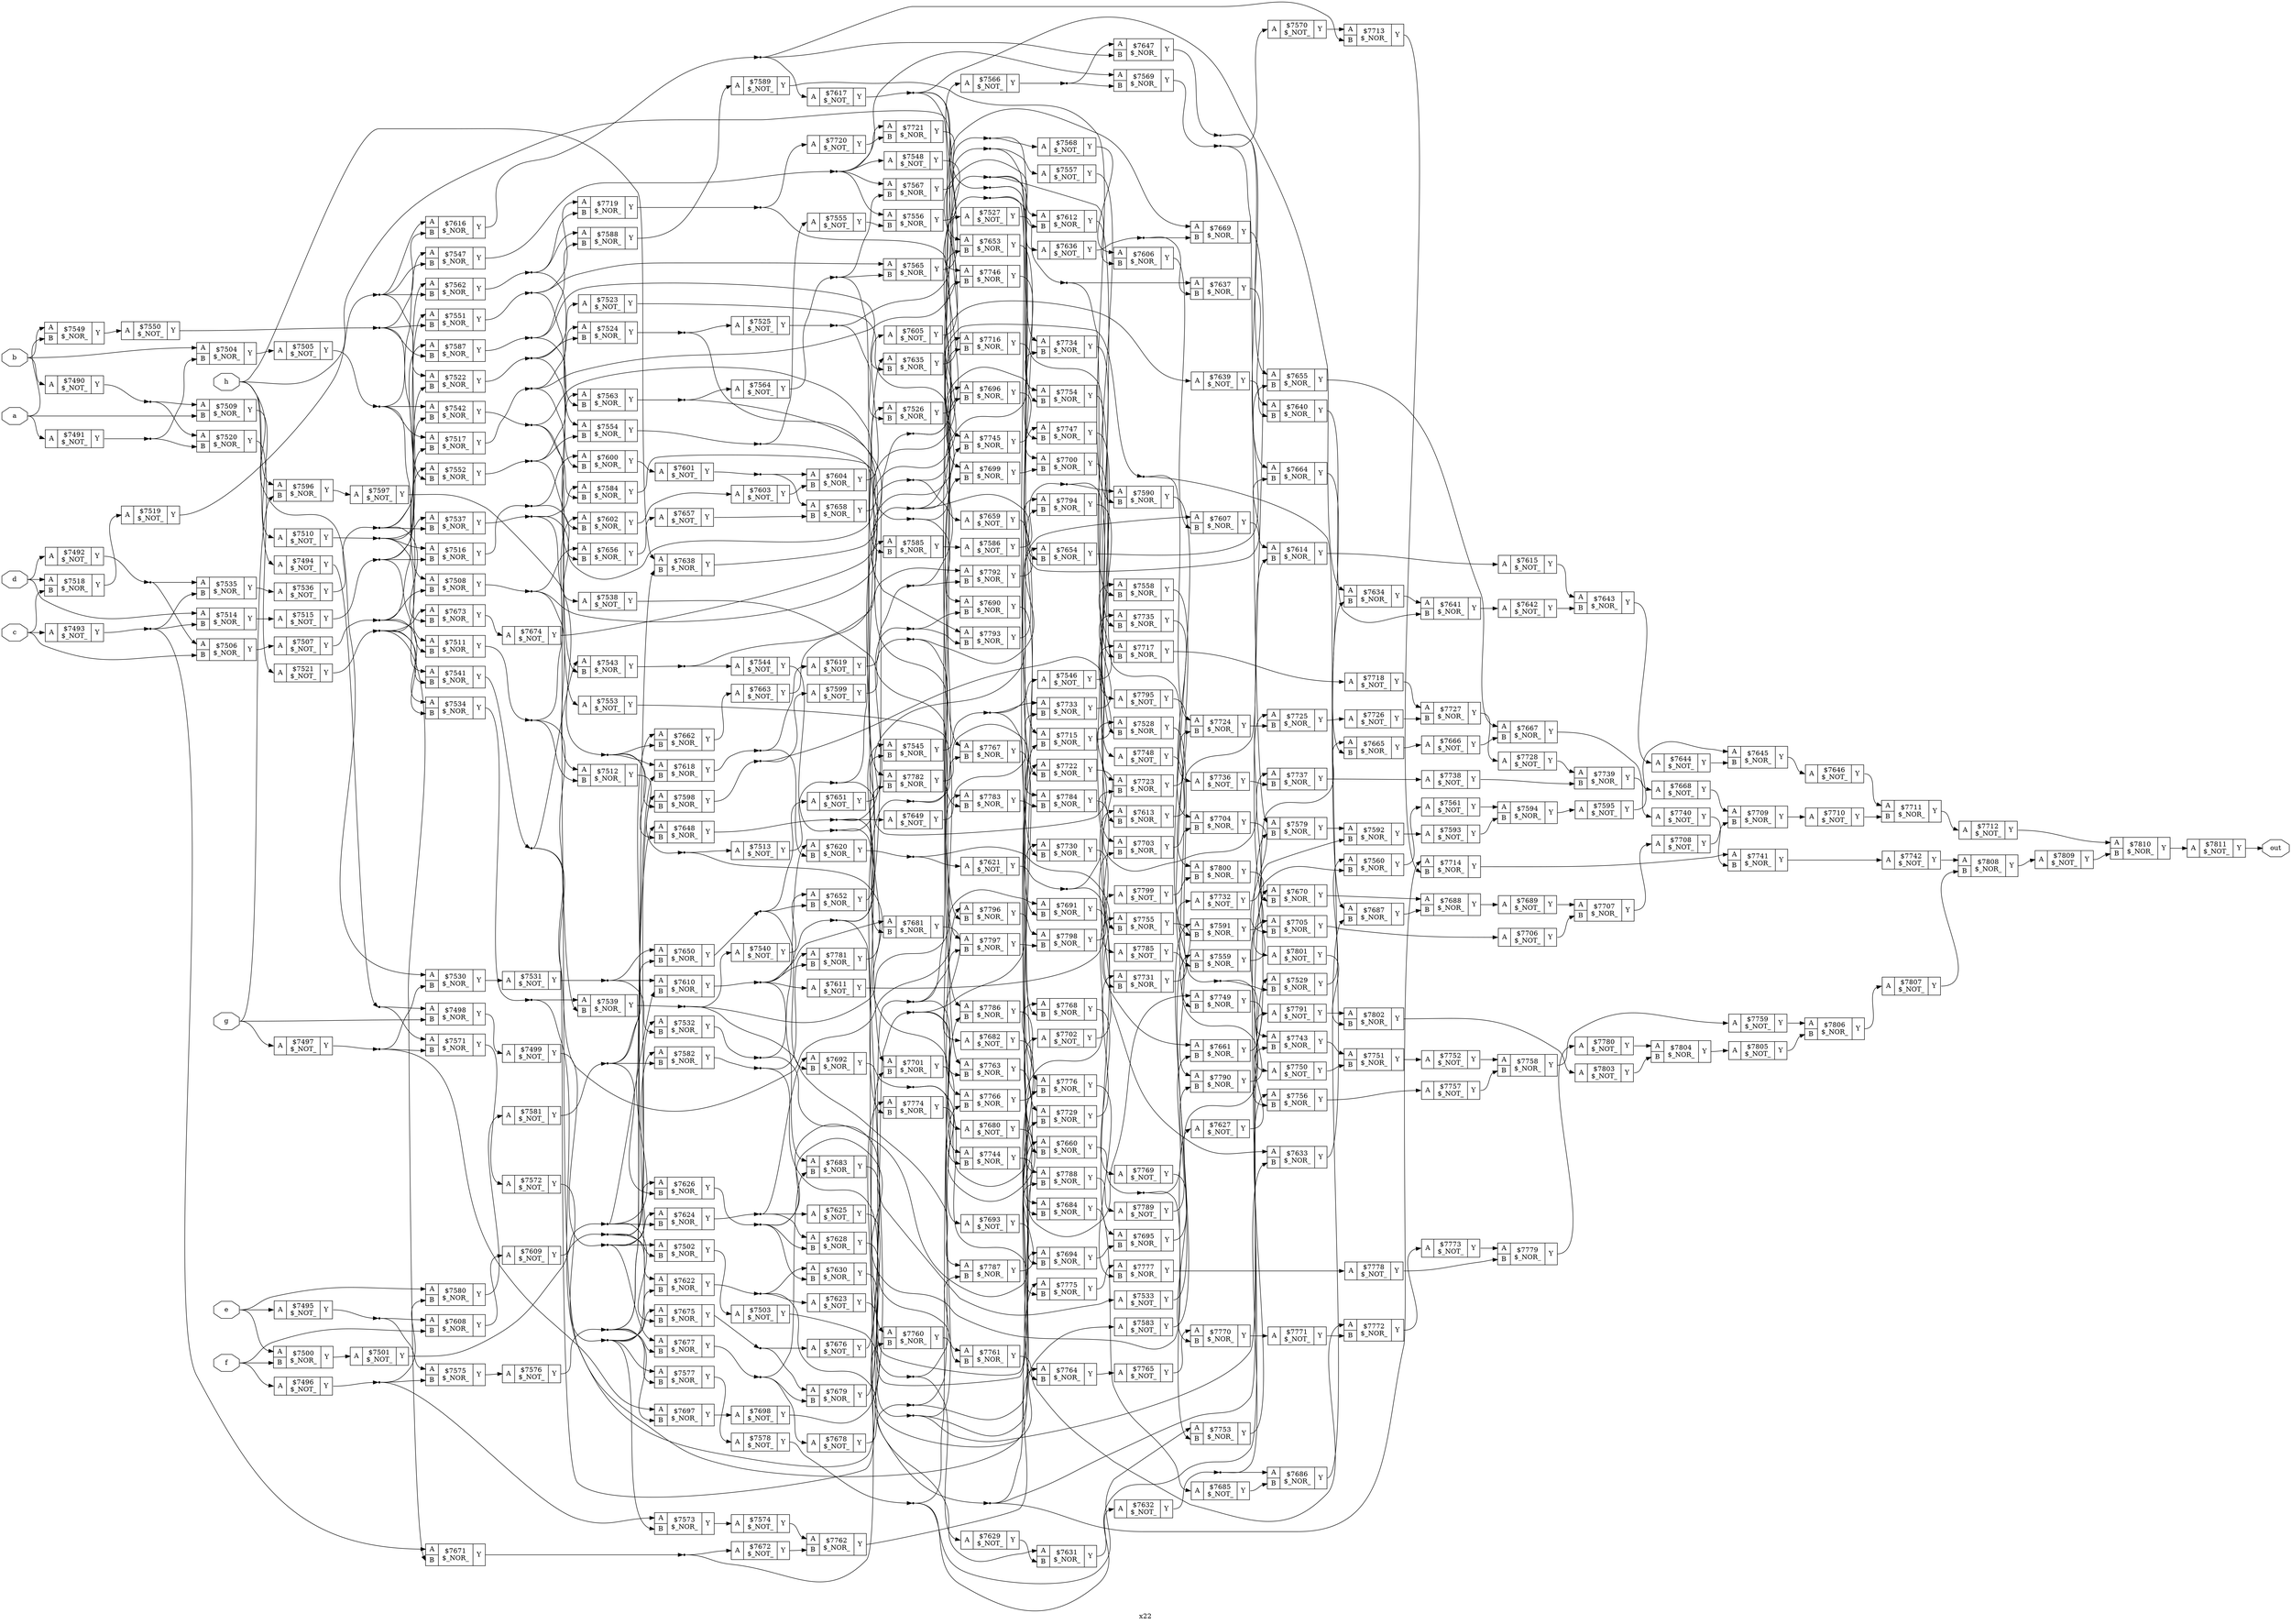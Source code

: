 digraph "x22" {
label="x22";
rankdir="LR";
remincross=true;
n322 [ shape=octagon, label="a", color="black", fontcolor="black" ];
n323 [ shape=octagon, label="b", color="black", fontcolor="black" ];
n324 [ shape=octagon, label="c", color="black", fontcolor="black" ];
n325 [ shape=octagon, label="d", color="black", fontcolor="black" ];
n326 [ shape=octagon, label="e", color="black", fontcolor="black" ];
n327 [ shape=octagon, label="f", color="black", fontcolor="black" ];
n328 [ shape=octagon, label="g", color="black", fontcolor="black" ];
n329 [ shape=octagon, label="h", color="black", fontcolor="black" ];
n330 [ shape=octagon, label="out", color="black", fontcolor="black" ];
c333 [ shape=record, label="{{<p331> A}|$7490\n$_NOT_|{<p332> Y}}" ];
c334 [ shape=record, label="{{<p331> A}|$7491\n$_NOT_|{<p332> Y}}" ];
c335 [ shape=record, label="{{<p331> A}|$7492\n$_NOT_|{<p332> Y}}" ];
c336 [ shape=record, label="{{<p331> A}|$7493\n$_NOT_|{<p332> Y}}" ];
c337 [ shape=record, label="{{<p331> A}|$7494\n$_NOT_|{<p332> Y}}" ];
c338 [ shape=record, label="{{<p331> A}|$7495\n$_NOT_|{<p332> Y}}" ];
c339 [ shape=record, label="{{<p331> A}|$7496\n$_NOT_|{<p332> Y}}" ];
c340 [ shape=record, label="{{<p331> A}|$7497\n$_NOT_|{<p332> Y}}" ];
c342 [ shape=record, label="{{<p331> A|<p341> B}|$7498\n$_NOR_|{<p332> Y}}" ];
c343 [ shape=record, label="{{<p331> A}|$7499\n$_NOT_|{<p332> Y}}" ];
c344 [ shape=record, label="{{<p331> A|<p341> B}|$7500\n$_NOR_|{<p332> Y}}" ];
c345 [ shape=record, label="{{<p331> A}|$7501\n$_NOT_|{<p332> Y}}" ];
c346 [ shape=record, label="{{<p331> A|<p341> B}|$7502\n$_NOR_|{<p332> Y}}" ];
c347 [ shape=record, label="{{<p331> A}|$7503\n$_NOT_|{<p332> Y}}" ];
c348 [ shape=record, label="{{<p331> A|<p341> B}|$7504\n$_NOR_|{<p332> Y}}" ];
c349 [ shape=record, label="{{<p331> A}|$7505\n$_NOT_|{<p332> Y}}" ];
c350 [ shape=record, label="{{<p331> A|<p341> B}|$7506\n$_NOR_|{<p332> Y}}" ];
c351 [ shape=record, label="{{<p331> A}|$7507\n$_NOT_|{<p332> Y}}" ];
c352 [ shape=record, label="{{<p331> A|<p341> B}|$7508\n$_NOR_|{<p332> Y}}" ];
c353 [ shape=record, label="{{<p331> A|<p341> B}|$7509\n$_NOR_|{<p332> Y}}" ];
c354 [ shape=record, label="{{<p331> A}|$7510\n$_NOT_|{<p332> Y}}" ];
c355 [ shape=record, label="{{<p331> A|<p341> B}|$7511\n$_NOR_|{<p332> Y}}" ];
c356 [ shape=record, label="{{<p331> A|<p341> B}|$7512\n$_NOR_|{<p332> Y}}" ];
c357 [ shape=record, label="{{<p331> A}|$7513\n$_NOT_|{<p332> Y}}" ];
c358 [ shape=record, label="{{<p331> A|<p341> B}|$7514\n$_NOR_|{<p332> Y}}" ];
c359 [ shape=record, label="{{<p331> A}|$7515\n$_NOT_|{<p332> Y}}" ];
c360 [ shape=record, label="{{<p331> A|<p341> B}|$7516\n$_NOR_|{<p332> Y}}" ];
c361 [ shape=record, label="{{<p331> A|<p341> B}|$7517\n$_NOR_|{<p332> Y}}" ];
c362 [ shape=record, label="{{<p331> A|<p341> B}|$7518\n$_NOR_|{<p332> Y}}" ];
c363 [ shape=record, label="{{<p331> A}|$7519\n$_NOT_|{<p332> Y}}" ];
c364 [ shape=record, label="{{<p331> A|<p341> B}|$7520\n$_NOR_|{<p332> Y}}" ];
c365 [ shape=record, label="{{<p331> A}|$7521\n$_NOT_|{<p332> Y}}" ];
c366 [ shape=record, label="{{<p331> A|<p341> B}|$7522\n$_NOR_|{<p332> Y}}" ];
c367 [ shape=record, label="{{<p331> A}|$7523\n$_NOT_|{<p332> Y}}" ];
c368 [ shape=record, label="{{<p331> A|<p341> B}|$7524\n$_NOR_|{<p332> Y}}" ];
c369 [ shape=record, label="{{<p331> A}|$7525\n$_NOT_|{<p332> Y}}" ];
c370 [ shape=record, label="{{<p331> A|<p341> B}|$7526\n$_NOR_|{<p332> Y}}" ];
c371 [ shape=record, label="{{<p331> A}|$7527\n$_NOT_|{<p332> Y}}" ];
c372 [ shape=record, label="{{<p331> A|<p341> B}|$7528\n$_NOR_|{<p332> Y}}" ];
c373 [ shape=record, label="{{<p331> A|<p341> B}|$7529\n$_NOR_|{<p332> Y}}" ];
c374 [ shape=record, label="{{<p331> A|<p341> B}|$7530\n$_NOR_|{<p332> Y}}" ];
c375 [ shape=record, label="{{<p331> A}|$7531\n$_NOT_|{<p332> Y}}" ];
c376 [ shape=record, label="{{<p331> A|<p341> B}|$7532\n$_NOR_|{<p332> Y}}" ];
c377 [ shape=record, label="{{<p331> A}|$7533\n$_NOT_|{<p332> Y}}" ];
c378 [ shape=record, label="{{<p331> A|<p341> B}|$7534\n$_NOR_|{<p332> Y}}" ];
c379 [ shape=record, label="{{<p331> A|<p341> B}|$7535\n$_NOR_|{<p332> Y}}" ];
c380 [ shape=record, label="{{<p331> A}|$7536\n$_NOT_|{<p332> Y}}" ];
c381 [ shape=record, label="{{<p331> A|<p341> B}|$7537\n$_NOR_|{<p332> Y}}" ];
c382 [ shape=record, label="{{<p331> A}|$7538\n$_NOT_|{<p332> Y}}" ];
c383 [ shape=record, label="{{<p331> A|<p341> B}|$7539\n$_NOR_|{<p332> Y}}" ];
c384 [ shape=record, label="{{<p331> A}|$7540\n$_NOT_|{<p332> Y}}" ];
c385 [ shape=record, label="{{<p331> A|<p341> B}|$7541\n$_NOR_|{<p332> Y}}" ];
c386 [ shape=record, label="{{<p331> A|<p341> B}|$7542\n$_NOR_|{<p332> Y}}" ];
c387 [ shape=record, label="{{<p331> A|<p341> B}|$7543\n$_NOR_|{<p332> Y}}" ];
c388 [ shape=record, label="{{<p331> A}|$7544\n$_NOT_|{<p332> Y}}" ];
c389 [ shape=record, label="{{<p331> A|<p341> B}|$7545\n$_NOR_|{<p332> Y}}" ];
c390 [ shape=record, label="{{<p331> A}|$7546\n$_NOT_|{<p332> Y}}" ];
c391 [ shape=record, label="{{<p331> A|<p341> B}|$7547\n$_NOR_|{<p332> Y}}" ];
c392 [ shape=record, label="{{<p331> A}|$7548\n$_NOT_|{<p332> Y}}" ];
c393 [ shape=record, label="{{<p331> A|<p341> B}|$7549\n$_NOR_|{<p332> Y}}" ];
c394 [ shape=record, label="{{<p331> A}|$7550\n$_NOT_|{<p332> Y}}" ];
c395 [ shape=record, label="{{<p331> A|<p341> B}|$7551\n$_NOR_|{<p332> Y}}" ];
c396 [ shape=record, label="{{<p331> A|<p341> B}|$7552\n$_NOR_|{<p332> Y}}" ];
c397 [ shape=record, label="{{<p331> A}|$7553\n$_NOT_|{<p332> Y}}" ];
c398 [ shape=record, label="{{<p331> A|<p341> B}|$7554\n$_NOR_|{<p332> Y}}" ];
c399 [ shape=record, label="{{<p331> A}|$7555\n$_NOT_|{<p332> Y}}" ];
c400 [ shape=record, label="{{<p331> A|<p341> B}|$7556\n$_NOR_|{<p332> Y}}" ];
c401 [ shape=record, label="{{<p331> A}|$7557\n$_NOT_|{<p332> Y}}" ];
c402 [ shape=record, label="{{<p331> A|<p341> B}|$7558\n$_NOR_|{<p332> Y}}" ];
c403 [ shape=record, label="{{<p331> A|<p341> B}|$7559\n$_NOR_|{<p332> Y}}" ];
c404 [ shape=record, label="{{<p331> A|<p341> B}|$7560\n$_NOR_|{<p332> Y}}" ];
c405 [ shape=record, label="{{<p331> A}|$7561\n$_NOT_|{<p332> Y}}" ];
c406 [ shape=record, label="{{<p331> A|<p341> B}|$7562\n$_NOR_|{<p332> Y}}" ];
c407 [ shape=record, label="{{<p331> A|<p341> B}|$7563\n$_NOR_|{<p332> Y}}" ];
c408 [ shape=record, label="{{<p331> A}|$7564\n$_NOT_|{<p332> Y}}" ];
c409 [ shape=record, label="{{<p331> A|<p341> B}|$7565\n$_NOR_|{<p332> Y}}" ];
c410 [ shape=record, label="{{<p331> A}|$7566\n$_NOT_|{<p332> Y}}" ];
c411 [ shape=record, label="{{<p331> A|<p341> B}|$7567\n$_NOR_|{<p332> Y}}" ];
c412 [ shape=record, label="{{<p331> A}|$7568\n$_NOT_|{<p332> Y}}" ];
c413 [ shape=record, label="{{<p331> A|<p341> B}|$7569\n$_NOR_|{<p332> Y}}" ];
c414 [ shape=record, label="{{<p331> A}|$7570\n$_NOT_|{<p332> Y}}" ];
c415 [ shape=record, label="{{<p331> A|<p341> B}|$7571\n$_NOR_|{<p332> Y}}" ];
c416 [ shape=record, label="{{<p331> A}|$7572\n$_NOT_|{<p332> Y}}" ];
c417 [ shape=record, label="{{<p331> A|<p341> B}|$7573\n$_NOR_|{<p332> Y}}" ];
c418 [ shape=record, label="{{<p331> A}|$7574\n$_NOT_|{<p332> Y}}" ];
c419 [ shape=record, label="{{<p331> A|<p341> B}|$7575\n$_NOR_|{<p332> Y}}" ];
c420 [ shape=record, label="{{<p331> A}|$7576\n$_NOT_|{<p332> Y}}" ];
c421 [ shape=record, label="{{<p331> A|<p341> B}|$7577\n$_NOR_|{<p332> Y}}" ];
c422 [ shape=record, label="{{<p331> A}|$7578\n$_NOT_|{<p332> Y}}" ];
c423 [ shape=record, label="{{<p331> A|<p341> B}|$7579\n$_NOR_|{<p332> Y}}" ];
c424 [ shape=record, label="{{<p331> A|<p341> B}|$7580\n$_NOR_|{<p332> Y}}" ];
c425 [ shape=record, label="{{<p331> A}|$7581\n$_NOT_|{<p332> Y}}" ];
c426 [ shape=record, label="{{<p331> A|<p341> B}|$7582\n$_NOR_|{<p332> Y}}" ];
c427 [ shape=record, label="{{<p331> A}|$7583\n$_NOT_|{<p332> Y}}" ];
c428 [ shape=record, label="{{<p331> A|<p341> B}|$7584\n$_NOR_|{<p332> Y}}" ];
c429 [ shape=record, label="{{<p331> A|<p341> B}|$7585\n$_NOR_|{<p332> Y}}" ];
c430 [ shape=record, label="{{<p331> A}|$7586\n$_NOT_|{<p332> Y}}" ];
c431 [ shape=record, label="{{<p331> A|<p341> B}|$7587\n$_NOR_|{<p332> Y}}" ];
c432 [ shape=record, label="{{<p331> A|<p341> B}|$7588\n$_NOR_|{<p332> Y}}" ];
c433 [ shape=record, label="{{<p331> A}|$7589\n$_NOT_|{<p332> Y}}" ];
c434 [ shape=record, label="{{<p331> A|<p341> B}|$7590\n$_NOR_|{<p332> Y}}" ];
c435 [ shape=record, label="{{<p331> A|<p341> B}|$7591\n$_NOR_|{<p332> Y}}" ];
c436 [ shape=record, label="{{<p331> A|<p341> B}|$7592\n$_NOR_|{<p332> Y}}" ];
c437 [ shape=record, label="{{<p331> A}|$7593\n$_NOT_|{<p332> Y}}" ];
c438 [ shape=record, label="{{<p331> A|<p341> B}|$7594\n$_NOR_|{<p332> Y}}" ];
c439 [ shape=record, label="{{<p331> A}|$7595\n$_NOT_|{<p332> Y}}" ];
c440 [ shape=record, label="{{<p331> A|<p341> B}|$7596\n$_NOR_|{<p332> Y}}" ];
c441 [ shape=record, label="{{<p331> A}|$7597\n$_NOT_|{<p332> Y}}" ];
c442 [ shape=record, label="{{<p331> A|<p341> B}|$7598\n$_NOR_|{<p332> Y}}" ];
c443 [ shape=record, label="{{<p331> A}|$7599\n$_NOT_|{<p332> Y}}" ];
c444 [ shape=record, label="{{<p331> A|<p341> B}|$7600\n$_NOR_|{<p332> Y}}" ];
c445 [ shape=record, label="{{<p331> A}|$7601\n$_NOT_|{<p332> Y}}" ];
c446 [ shape=record, label="{{<p331> A|<p341> B}|$7602\n$_NOR_|{<p332> Y}}" ];
c447 [ shape=record, label="{{<p331> A}|$7603\n$_NOT_|{<p332> Y}}" ];
c448 [ shape=record, label="{{<p331> A|<p341> B}|$7604\n$_NOR_|{<p332> Y}}" ];
c449 [ shape=record, label="{{<p331> A}|$7605\n$_NOT_|{<p332> Y}}" ];
c450 [ shape=record, label="{{<p331> A|<p341> B}|$7606\n$_NOR_|{<p332> Y}}" ];
c451 [ shape=record, label="{{<p331> A|<p341> B}|$7607\n$_NOR_|{<p332> Y}}" ];
c452 [ shape=record, label="{{<p331> A|<p341> B}|$7608\n$_NOR_|{<p332> Y}}" ];
c453 [ shape=record, label="{{<p331> A}|$7609\n$_NOT_|{<p332> Y}}" ];
c454 [ shape=record, label="{{<p331> A|<p341> B}|$7610\n$_NOR_|{<p332> Y}}" ];
c455 [ shape=record, label="{{<p331> A}|$7611\n$_NOT_|{<p332> Y}}" ];
c456 [ shape=record, label="{{<p331> A|<p341> B}|$7612\n$_NOR_|{<p332> Y}}" ];
c457 [ shape=record, label="{{<p331> A|<p341> B}|$7613\n$_NOR_|{<p332> Y}}" ];
c458 [ shape=record, label="{{<p331> A|<p341> B}|$7614\n$_NOR_|{<p332> Y}}" ];
c459 [ shape=record, label="{{<p331> A}|$7615\n$_NOT_|{<p332> Y}}" ];
c460 [ shape=record, label="{{<p331> A|<p341> B}|$7616\n$_NOR_|{<p332> Y}}" ];
c461 [ shape=record, label="{{<p331> A}|$7617\n$_NOT_|{<p332> Y}}" ];
c462 [ shape=record, label="{{<p331> A|<p341> B}|$7618\n$_NOR_|{<p332> Y}}" ];
c463 [ shape=record, label="{{<p331> A}|$7619\n$_NOT_|{<p332> Y}}" ];
c464 [ shape=record, label="{{<p331> A|<p341> B}|$7620\n$_NOR_|{<p332> Y}}" ];
c465 [ shape=record, label="{{<p331> A}|$7621\n$_NOT_|{<p332> Y}}" ];
c466 [ shape=record, label="{{<p331> A|<p341> B}|$7622\n$_NOR_|{<p332> Y}}" ];
c467 [ shape=record, label="{{<p331> A}|$7623\n$_NOT_|{<p332> Y}}" ];
c468 [ shape=record, label="{{<p331> A|<p341> B}|$7624\n$_NOR_|{<p332> Y}}" ];
c469 [ shape=record, label="{{<p331> A}|$7625\n$_NOT_|{<p332> Y}}" ];
c470 [ shape=record, label="{{<p331> A|<p341> B}|$7626\n$_NOR_|{<p332> Y}}" ];
c471 [ shape=record, label="{{<p331> A}|$7627\n$_NOT_|{<p332> Y}}" ];
c472 [ shape=record, label="{{<p331> A|<p341> B}|$7628\n$_NOR_|{<p332> Y}}" ];
c473 [ shape=record, label="{{<p331> A}|$7629\n$_NOT_|{<p332> Y}}" ];
c474 [ shape=record, label="{{<p331> A|<p341> B}|$7630\n$_NOR_|{<p332> Y}}" ];
c475 [ shape=record, label="{{<p331> A|<p341> B}|$7631\n$_NOR_|{<p332> Y}}" ];
c476 [ shape=record, label="{{<p331> A}|$7632\n$_NOT_|{<p332> Y}}" ];
c477 [ shape=record, label="{{<p331> A|<p341> B}|$7633\n$_NOR_|{<p332> Y}}" ];
c478 [ shape=record, label="{{<p331> A|<p341> B}|$7634\n$_NOR_|{<p332> Y}}" ];
c479 [ shape=record, label="{{<p331> A|<p341> B}|$7635\n$_NOR_|{<p332> Y}}" ];
c480 [ shape=record, label="{{<p331> A}|$7636\n$_NOT_|{<p332> Y}}" ];
c481 [ shape=record, label="{{<p331> A|<p341> B}|$7637\n$_NOR_|{<p332> Y}}" ];
c482 [ shape=record, label="{{<p331> A|<p341> B}|$7638\n$_NOR_|{<p332> Y}}" ];
c483 [ shape=record, label="{{<p331> A}|$7639\n$_NOT_|{<p332> Y}}" ];
c484 [ shape=record, label="{{<p331> A|<p341> B}|$7640\n$_NOR_|{<p332> Y}}" ];
c485 [ shape=record, label="{{<p331> A|<p341> B}|$7641\n$_NOR_|{<p332> Y}}" ];
c486 [ shape=record, label="{{<p331> A}|$7642\n$_NOT_|{<p332> Y}}" ];
c487 [ shape=record, label="{{<p331> A|<p341> B}|$7643\n$_NOR_|{<p332> Y}}" ];
c488 [ shape=record, label="{{<p331> A}|$7644\n$_NOT_|{<p332> Y}}" ];
c489 [ shape=record, label="{{<p331> A|<p341> B}|$7645\n$_NOR_|{<p332> Y}}" ];
c490 [ shape=record, label="{{<p331> A}|$7646\n$_NOT_|{<p332> Y}}" ];
c491 [ shape=record, label="{{<p331> A|<p341> B}|$7647\n$_NOR_|{<p332> Y}}" ];
c492 [ shape=record, label="{{<p331> A|<p341> B}|$7648\n$_NOR_|{<p332> Y}}" ];
c493 [ shape=record, label="{{<p331> A}|$7649\n$_NOT_|{<p332> Y}}" ];
c494 [ shape=record, label="{{<p331> A|<p341> B}|$7650\n$_NOR_|{<p332> Y}}" ];
c495 [ shape=record, label="{{<p331> A}|$7651\n$_NOT_|{<p332> Y}}" ];
c496 [ shape=record, label="{{<p331> A|<p341> B}|$7652\n$_NOR_|{<p332> Y}}" ];
c497 [ shape=record, label="{{<p331> A|<p341> B}|$7653\n$_NOR_|{<p332> Y}}" ];
c498 [ shape=record, label="{{<p331> A|<p341> B}|$7654\n$_NOR_|{<p332> Y}}" ];
c499 [ shape=record, label="{{<p331> A|<p341> B}|$7655\n$_NOR_|{<p332> Y}}" ];
c500 [ shape=record, label="{{<p331> A|<p341> B}|$7656\n$_NOR_|{<p332> Y}}" ];
c501 [ shape=record, label="{{<p331> A}|$7657\n$_NOT_|{<p332> Y}}" ];
c502 [ shape=record, label="{{<p331> A|<p341> B}|$7658\n$_NOR_|{<p332> Y}}" ];
c503 [ shape=record, label="{{<p331> A}|$7659\n$_NOT_|{<p332> Y}}" ];
c504 [ shape=record, label="{{<p331> A|<p341> B}|$7660\n$_NOR_|{<p332> Y}}" ];
c505 [ shape=record, label="{{<p331> A|<p341> B}|$7661\n$_NOR_|{<p332> Y}}" ];
c506 [ shape=record, label="{{<p331> A|<p341> B}|$7662\n$_NOR_|{<p332> Y}}" ];
c507 [ shape=record, label="{{<p331> A}|$7663\n$_NOT_|{<p332> Y}}" ];
c508 [ shape=record, label="{{<p331> A|<p341> B}|$7664\n$_NOR_|{<p332> Y}}" ];
c509 [ shape=record, label="{{<p331> A|<p341> B}|$7665\n$_NOR_|{<p332> Y}}" ];
c510 [ shape=record, label="{{<p331> A}|$7666\n$_NOT_|{<p332> Y}}" ];
c511 [ shape=record, label="{{<p331> A|<p341> B}|$7667\n$_NOR_|{<p332> Y}}" ];
c512 [ shape=record, label="{{<p331> A}|$7668\n$_NOT_|{<p332> Y}}" ];
c513 [ shape=record, label="{{<p331> A|<p341> B}|$7669\n$_NOR_|{<p332> Y}}" ];
c514 [ shape=record, label="{{<p331> A|<p341> B}|$7670\n$_NOR_|{<p332> Y}}" ];
c515 [ shape=record, label="{{<p331> A|<p341> B}|$7671\n$_NOR_|{<p332> Y}}" ];
c516 [ shape=record, label="{{<p331> A}|$7672\n$_NOT_|{<p332> Y}}" ];
c517 [ shape=record, label="{{<p331> A|<p341> B}|$7673\n$_NOR_|{<p332> Y}}" ];
c518 [ shape=record, label="{{<p331> A}|$7674\n$_NOT_|{<p332> Y}}" ];
c519 [ shape=record, label="{{<p331> A|<p341> B}|$7675\n$_NOR_|{<p332> Y}}" ];
c520 [ shape=record, label="{{<p331> A}|$7676\n$_NOT_|{<p332> Y}}" ];
c521 [ shape=record, label="{{<p331> A|<p341> B}|$7677\n$_NOR_|{<p332> Y}}" ];
c522 [ shape=record, label="{{<p331> A}|$7678\n$_NOT_|{<p332> Y}}" ];
c523 [ shape=record, label="{{<p331> A|<p341> B}|$7679\n$_NOR_|{<p332> Y}}" ];
c524 [ shape=record, label="{{<p331> A}|$7680\n$_NOT_|{<p332> Y}}" ];
c525 [ shape=record, label="{{<p331> A|<p341> B}|$7681\n$_NOR_|{<p332> Y}}" ];
c526 [ shape=record, label="{{<p331> A}|$7682\n$_NOT_|{<p332> Y}}" ];
c527 [ shape=record, label="{{<p331> A|<p341> B}|$7683\n$_NOR_|{<p332> Y}}" ];
c528 [ shape=record, label="{{<p331> A|<p341> B}|$7684\n$_NOR_|{<p332> Y}}" ];
c529 [ shape=record, label="{{<p331> A}|$7685\n$_NOT_|{<p332> Y}}" ];
c530 [ shape=record, label="{{<p331> A|<p341> B}|$7686\n$_NOR_|{<p332> Y}}" ];
c531 [ shape=record, label="{{<p331> A|<p341> B}|$7687\n$_NOR_|{<p332> Y}}" ];
c532 [ shape=record, label="{{<p331> A|<p341> B}|$7688\n$_NOR_|{<p332> Y}}" ];
c533 [ shape=record, label="{{<p331> A}|$7689\n$_NOT_|{<p332> Y}}" ];
c534 [ shape=record, label="{{<p331> A|<p341> B}|$7690\n$_NOR_|{<p332> Y}}" ];
c535 [ shape=record, label="{{<p331> A|<p341> B}|$7691\n$_NOR_|{<p332> Y}}" ];
c536 [ shape=record, label="{{<p331> A|<p341> B}|$7692\n$_NOR_|{<p332> Y}}" ];
c537 [ shape=record, label="{{<p331> A}|$7693\n$_NOT_|{<p332> Y}}" ];
c538 [ shape=record, label="{{<p331> A|<p341> B}|$7694\n$_NOR_|{<p332> Y}}" ];
c539 [ shape=record, label="{{<p331> A|<p341> B}|$7695\n$_NOR_|{<p332> Y}}" ];
c540 [ shape=record, label="{{<p331> A|<p341> B}|$7696\n$_NOR_|{<p332> Y}}" ];
c541 [ shape=record, label="{{<p331> A|<p341> B}|$7697\n$_NOR_|{<p332> Y}}" ];
c542 [ shape=record, label="{{<p331> A}|$7698\n$_NOT_|{<p332> Y}}" ];
c543 [ shape=record, label="{{<p331> A|<p341> B}|$7699\n$_NOR_|{<p332> Y}}" ];
c544 [ shape=record, label="{{<p331> A|<p341> B}|$7700\n$_NOR_|{<p332> Y}}" ];
c545 [ shape=record, label="{{<p331> A|<p341> B}|$7701\n$_NOR_|{<p332> Y}}" ];
c546 [ shape=record, label="{{<p331> A}|$7702\n$_NOT_|{<p332> Y}}" ];
c547 [ shape=record, label="{{<p331> A|<p341> B}|$7703\n$_NOR_|{<p332> Y}}" ];
c548 [ shape=record, label="{{<p331> A|<p341> B}|$7704\n$_NOR_|{<p332> Y}}" ];
c549 [ shape=record, label="{{<p331> A|<p341> B}|$7705\n$_NOR_|{<p332> Y}}" ];
c550 [ shape=record, label="{{<p331> A}|$7706\n$_NOT_|{<p332> Y}}" ];
c551 [ shape=record, label="{{<p331> A|<p341> B}|$7707\n$_NOR_|{<p332> Y}}" ];
c552 [ shape=record, label="{{<p331> A}|$7708\n$_NOT_|{<p332> Y}}" ];
c553 [ shape=record, label="{{<p331> A|<p341> B}|$7709\n$_NOR_|{<p332> Y}}" ];
c554 [ shape=record, label="{{<p331> A}|$7710\n$_NOT_|{<p332> Y}}" ];
c555 [ shape=record, label="{{<p331> A|<p341> B}|$7711\n$_NOR_|{<p332> Y}}" ];
c556 [ shape=record, label="{{<p331> A}|$7712\n$_NOT_|{<p332> Y}}" ];
c557 [ shape=record, label="{{<p331> A|<p341> B}|$7713\n$_NOR_|{<p332> Y}}" ];
c558 [ shape=record, label="{{<p331> A|<p341> B}|$7714\n$_NOR_|{<p332> Y}}" ];
c559 [ shape=record, label="{{<p331> A|<p341> B}|$7715\n$_NOR_|{<p332> Y}}" ];
c560 [ shape=record, label="{{<p331> A|<p341> B}|$7716\n$_NOR_|{<p332> Y}}" ];
c561 [ shape=record, label="{{<p331> A|<p341> B}|$7717\n$_NOR_|{<p332> Y}}" ];
c562 [ shape=record, label="{{<p331> A}|$7718\n$_NOT_|{<p332> Y}}" ];
c563 [ shape=record, label="{{<p331> A|<p341> B}|$7719\n$_NOR_|{<p332> Y}}" ];
c564 [ shape=record, label="{{<p331> A}|$7720\n$_NOT_|{<p332> Y}}" ];
c565 [ shape=record, label="{{<p331> A|<p341> B}|$7721\n$_NOR_|{<p332> Y}}" ];
c566 [ shape=record, label="{{<p331> A|<p341> B}|$7722\n$_NOR_|{<p332> Y}}" ];
c567 [ shape=record, label="{{<p331> A|<p341> B}|$7723\n$_NOR_|{<p332> Y}}" ];
c568 [ shape=record, label="{{<p331> A|<p341> B}|$7724\n$_NOR_|{<p332> Y}}" ];
c569 [ shape=record, label="{{<p331> A|<p341> B}|$7725\n$_NOR_|{<p332> Y}}" ];
c570 [ shape=record, label="{{<p331> A}|$7726\n$_NOT_|{<p332> Y}}" ];
c571 [ shape=record, label="{{<p331> A|<p341> B}|$7727\n$_NOR_|{<p332> Y}}" ];
c572 [ shape=record, label="{{<p331> A}|$7728\n$_NOT_|{<p332> Y}}" ];
c573 [ shape=record, label="{{<p331> A|<p341> B}|$7729\n$_NOR_|{<p332> Y}}" ];
c574 [ shape=record, label="{{<p331> A|<p341> B}|$7730\n$_NOR_|{<p332> Y}}" ];
c575 [ shape=record, label="{{<p331> A|<p341> B}|$7731\n$_NOR_|{<p332> Y}}" ];
c576 [ shape=record, label="{{<p331> A}|$7732\n$_NOT_|{<p332> Y}}" ];
c577 [ shape=record, label="{{<p331> A|<p341> B}|$7733\n$_NOR_|{<p332> Y}}" ];
c578 [ shape=record, label="{{<p331> A|<p341> B}|$7734\n$_NOR_|{<p332> Y}}" ];
c579 [ shape=record, label="{{<p331> A|<p341> B}|$7735\n$_NOR_|{<p332> Y}}" ];
c580 [ shape=record, label="{{<p331> A}|$7736\n$_NOT_|{<p332> Y}}" ];
c581 [ shape=record, label="{{<p331> A|<p341> B}|$7737\n$_NOR_|{<p332> Y}}" ];
c582 [ shape=record, label="{{<p331> A}|$7738\n$_NOT_|{<p332> Y}}" ];
c583 [ shape=record, label="{{<p331> A|<p341> B}|$7739\n$_NOR_|{<p332> Y}}" ];
c584 [ shape=record, label="{{<p331> A}|$7740\n$_NOT_|{<p332> Y}}" ];
c585 [ shape=record, label="{{<p331> A|<p341> B}|$7741\n$_NOR_|{<p332> Y}}" ];
c586 [ shape=record, label="{{<p331> A}|$7742\n$_NOT_|{<p332> Y}}" ];
c587 [ shape=record, label="{{<p331> A|<p341> B}|$7743\n$_NOR_|{<p332> Y}}" ];
c588 [ shape=record, label="{{<p331> A|<p341> B}|$7744\n$_NOR_|{<p332> Y}}" ];
c589 [ shape=record, label="{{<p331> A|<p341> B}|$7745\n$_NOR_|{<p332> Y}}" ];
c590 [ shape=record, label="{{<p331> A|<p341> B}|$7746\n$_NOR_|{<p332> Y}}" ];
c591 [ shape=record, label="{{<p331> A|<p341> B}|$7747\n$_NOR_|{<p332> Y}}" ];
c592 [ shape=record, label="{{<p331> A}|$7748\n$_NOT_|{<p332> Y}}" ];
c593 [ shape=record, label="{{<p331> A|<p341> B}|$7749\n$_NOR_|{<p332> Y}}" ];
c594 [ shape=record, label="{{<p331> A}|$7750\n$_NOT_|{<p332> Y}}" ];
c595 [ shape=record, label="{{<p331> A|<p341> B}|$7751\n$_NOR_|{<p332> Y}}" ];
c596 [ shape=record, label="{{<p331> A}|$7752\n$_NOT_|{<p332> Y}}" ];
c597 [ shape=record, label="{{<p331> A|<p341> B}|$7753\n$_NOR_|{<p332> Y}}" ];
c598 [ shape=record, label="{{<p331> A|<p341> B}|$7754\n$_NOR_|{<p332> Y}}" ];
c599 [ shape=record, label="{{<p331> A|<p341> B}|$7755\n$_NOR_|{<p332> Y}}" ];
c600 [ shape=record, label="{{<p331> A|<p341> B}|$7756\n$_NOR_|{<p332> Y}}" ];
c601 [ shape=record, label="{{<p331> A}|$7757\n$_NOT_|{<p332> Y}}" ];
c602 [ shape=record, label="{{<p331> A|<p341> B}|$7758\n$_NOR_|{<p332> Y}}" ];
c603 [ shape=record, label="{{<p331> A}|$7759\n$_NOT_|{<p332> Y}}" ];
c604 [ shape=record, label="{{<p331> A|<p341> B}|$7760\n$_NOR_|{<p332> Y}}" ];
c605 [ shape=record, label="{{<p331> A|<p341> B}|$7761\n$_NOR_|{<p332> Y}}" ];
c606 [ shape=record, label="{{<p331> A|<p341> B}|$7762\n$_NOR_|{<p332> Y}}" ];
c607 [ shape=record, label="{{<p331> A|<p341> B}|$7763\n$_NOR_|{<p332> Y}}" ];
c608 [ shape=record, label="{{<p331> A|<p341> B}|$7764\n$_NOR_|{<p332> Y}}" ];
c609 [ shape=record, label="{{<p331> A}|$7765\n$_NOT_|{<p332> Y}}" ];
c610 [ shape=record, label="{{<p331> A|<p341> B}|$7766\n$_NOR_|{<p332> Y}}" ];
c611 [ shape=record, label="{{<p331> A|<p341> B}|$7767\n$_NOR_|{<p332> Y}}" ];
c612 [ shape=record, label="{{<p331> A|<p341> B}|$7768\n$_NOR_|{<p332> Y}}" ];
c613 [ shape=record, label="{{<p331> A}|$7769\n$_NOT_|{<p332> Y}}" ];
c614 [ shape=record, label="{{<p331> A|<p341> B}|$7770\n$_NOR_|{<p332> Y}}" ];
c615 [ shape=record, label="{{<p331> A}|$7771\n$_NOT_|{<p332> Y}}" ];
c616 [ shape=record, label="{{<p331> A|<p341> B}|$7772\n$_NOR_|{<p332> Y}}" ];
c617 [ shape=record, label="{{<p331> A}|$7773\n$_NOT_|{<p332> Y}}" ];
c618 [ shape=record, label="{{<p331> A|<p341> B}|$7774\n$_NOR_|{<p332> Y}}" ];
c619 [ shape=record, label="{{<p331> A|<p341> B}|$7775\n$_NOR_|{<p332> Y}}" ];
c620 [ shape=record, label="{{<p331> A|<p341> B}|$7776\n$_NOR_|{<p332> Y}}" ];
c621 [ shape=record, label="{{<p331> A|<p341> B}|$7777\n$_NOR_|{<p332> Y}}" ];
c622 [ shape=record, label="{{<p331> A}|$7778\n$_NOT_|{<p332> Y}}" ];
c623 [ shape=record, label="{{<p331> A|<p341> B}|$7779\n$_NOR_|{<p332> Y}}" ];
c624 [ shape=record, label="{{<p331> A}|$7780\n$_NOT_|{<p332> Y}}" ];
c625 [ shape=record, label="{{<p331> A|<p341> B}|$7781\n$_NOR_|{<p332> Y}}" ];
c626 [ shape=record, label="{{<p331> A|<p341> B}|$7782\n$_NOR_|{<p332> Y}}" ];
c627 [ shape=record, label="{{<p331> A|<p341> B}|$7783\n$_NOR_|{<p332> Y}}" ];
c628 [ shape=record, label="{{<p331> A|<p341> B}|$7784\n$_NOR_|{<p332> Y}}" ];
c629 [ shape=record, label="{{<p331> A}|$7785\n$_NOT_|{<p332> Y}}" ];
c630 [ shape=record, label="{{<p331> A|<p341> B}|$7786\n$_NOR_|{<p332> Y}}" ];
c631 [ shape=record, label="{{<p331> A|<p341> B}|$7787\n$_NOR_|{<p332> Y}}" ];
c632 [ shape=record, label="{{<p331> A|<p341> B}|$7788\n$_NOR_|{<p332> Y}}" ];
c633 [ shape=record, label="{{<p331> A}|$7789\n$_NOT_|{<p332> Y}}" ];
c634 [ shape=record, label="{{<p331> A|<p341> B}|$7790\n$_NOR_|{<p332> Y}}" ];
c635 [ shape=record, label="{{<p331> A}|$7791\n$_NOT_|{<p332> Y}}" ];
c636 [ shape=record, label="{{<p331> A|<p341> B}|$7792\n$_NOR_|{<p332> Y}}" ];
c637 [ shape=record, label="{{<p331> A|<p341> B}|$7793\n$_NOR_|{<p332> Y}}" ];
c638 [ shape=record, label="{{<p331> A|<p341> B}|$7794\n$_NOR_|{<p332> Y}}" ];
c639 [ shape=record, label="{{<p331> A}|$7795\n$_NOT_|{<p332> Y}}" ];
c640 [ shape=record, label="{{<p331> A|<p341> B}|$7796\n$_NOR_|{<p332> Y}}" ];
c641 [ shape=record, label="{{<p331> A|<p341> B}|$7797\n$_NOR_|{<p332> Y}}" ];
c642 [ shape=record, label="{{<p331> A|<p341> B}|$7798\n$_NOR_|{<p332> Y}}" ];
c643 [ shape=record, label="{{<p331> A}|$7799\n$_NOT_|{<p332> Y}}" ];
c644 [ shape=record, label="{{<p331> A|<p341> B}|$7800\n$_NOR_|{<p332> Y}}" ];
c645 [ shape=record, label="{{<p331> A}|$7801\n$_NOT_|{<p332> Y}}" ];
c646 [ shape=record, label="{{<p331> A|<p341> B}|$7802\n$_NOR_|{<p332> Y}}" ];
c647 [ shape=record, label="{{<p331> A}|$7803\n$_NOT_|{<p332> Y}}" ];
c648 [ shape=record, label="{{<p331> A|<p341> B}|$7804\n$_NOR_|{<p332> Y}}" ];
c649 [ shape=record, label="{{<p331> A}|$7805\n$_NOT_|{<p332> Y}}" ];
c650 [ shape=record, label="{{<p331> A|<p341> B}|$7806\n$_NOR_|{<p332> Y}}" ];
c651 [ shape=record, label="{{<p331> A}|$7807\n$_NOT_|{<p332> Y}}" ];
c652 [ shape=record, label="{{<p331> A|<p341> B}|$7808\n$_NOR_|{<p332> Y}}" ];
c653 [ shape=record, label="{{<p331> A}|$7809\n$_NOT_|{<p332> Y}}" ];
c654 [ shape=record, label="{{<p331> A|<p341> B}|$7810\n$_NOR_|{<p332> Y}}" ];
c655 [ shape=record, label="{{<p331> A}|$7811\n$_NOT_|{<p332> Y}}" ];
c424:p332:e -> c425:p331:w [color="black", label=""];
c433:p332:e -> c434:p341:w [color="black", label=""];
c514:p332:e -> c532:p331:w [color="black", label=""];
n101 [ shape=point ];
c515:p332:e -> n101:w [color="black", label=""];
n101:e -> c516:p331:w [color="black", label=""];
n101:e -> c545:p341:w [color="black", label=""];
c516:p332:e -> c606:p341:w [color="black", label=""];
c517:p332:e -> c518:p331:w [color="black", label=""];
n104 [ shape=point ];
c518:p332:e -> n104:w [color="black", label=""];
n104:e -> c531:p331:w [color="black", label=""];
n104:e -> c568:p331:w [color="black", label=""];
n105 [ shape=point ];
c519:p332:e -> n105:w [color="black", label=""];
n105:e -> c520:p331:w [color="black", label=""];
n105:e -> c523:p331:w [color="black", label=""];
n106 [ shape=point ];
c520:p332:e -> n106:w [color="black", label=""];
n106:e -> c574:p331:w [color="black", label=""];
n106:e -> c588:p341:w [color="black", label=""];
n106:e -> c607:p341:w [color="black", label=""];
n107 [ shape=point ];
c521:p332:e -> n107:w [color="black", label=""];
n107:e -> c522:p331:w [color="black", label=""];
n107:e -> c523:p341:w [color="black", label=""];
n107:e -> c527:p341:w [color="black", label=""];
n108 [ shape=point ];
c522:p332:e -> n108:w [color="black", label=""];
n108:e -> c620:p341:w [color="black", label=""];
n108:e -> c640:p331:w [color="black", label=""];
n109 [ shape=point ];
c523:p332:e -> n109:w [color="black", label=""];
n109:e -> c524:p331:w [color="black", label=""];
n109:e -> c589:p341:w [color="black", label=""];
n109:e -> c641:p341:w [color="black", label=""];
n11 [ shape=point ];
c333:p332:e -> n11:w [color="black", label=""];
n11:e -> c353:p331:w [color="black", label=""];
n11:e -> c364:p331:w [color="black", label=""];
n110 [ shape=point ];
c343:p332:e -> n110:w [color="black", label=""];
n110:e -> c346:p331:w [color="black", label=""];
n110:e -> c468:p331:w [color="black", label=""];
n110:e -> c470:p331:w [color="black", label=""];
n110:e -> c521:p331:w [color="black", label=""];
c524:p332:e -> c528:p331:w [color="black", label=""];
c525:p332:e -> c526:p331:w [color="black", label=""];
c526:p332:e -> c528:p341:w [color="black", label=""];
c527:p332:e -> c605:p331:w [color="black", label=""];
c528:p332:e -> c529:p331:w [color="black", label=""];
c529:p332:e -> c530:p341:w [color="black", label=""];
c530:p332:e -> c531:p341:w [color="black", label=""];
c531:p332:e -> c532:p341:w [color="black", label=""];
c532:p332:e -> c533:p331:w [color="black", label=""];
c434:p332:e -> c435:p341:w [color="black", label=""];
c533:p332:e -> c551:p331:w [color="black", label=""];
c344:p332:e -> c345:p331:w [color="black", label=""];
c534:p332:e -> c535:p341:w [color="black", label=""];
c535:p332:e -> c539:p331:w [color="black", label=""];
n124 [ shape=point ];
c536:p332:e -> n124:w [color="black", label=""];
n124:e -> c537:p331:w [color="black", label=""];
n124:e -> c599:p331:w [color="black", label=""];
c537:p332:e -> c538:p341:w [color="black", label=""];
c538:p332:e -> c539:p341:w [color="black", label=""];
c539:p332:e -> c549:p331:w [color="black", label=""];
c540:p332:e -> c544:p331:w [color="black", label=""];
c541:p332:e -> c542:p331:w [color="black", label=""];
c435:p332:e -> c436:p341:w [color="black", label=""];
n130 [ shape=point ];
c542:p332:e -> n130:w [color="black", label=""];
n130:e -> c543:p341:w [color="black", label=""];
n130:e -> c611:p341:w [color="black", label=""];
c543:p332:e -> c544:p341:w [color="black", label=""];
n132 [ shape=point ];
c345:p332:e -> n132:w [color="black", label=""];
n132:e -> c346:p341:w [color="black", label=""];
n132:e -> c376:p331:w [color="black", label=""];
n132:e -> c442:p331:w [color="black", label=""];
n132:e -> c466:p331:w [color="black", label=""];
c544:p332:e -> c548:p331:w [color="black", label=""];
c545:p332:e -> c546:p331:w [color="black", label=""];
c546:p332:e -> c547:p341:w [color="black", label=""];
c547:p332:e -> c548:p341:w [color="black", label=""];
c548:p332:e -> c549:p341:w [color="black", label=""];
c549:p332:e -> c550:p331:w [color="black", label=""];
c550:p332:e -> c551:p341:w [color="black", label=""];
c436:p332:e -> c437:p331:w [color="black", label=""];
c551:p332:e -> c552:p331:w [color="black", label=""];
c552:p332:e -> c553:p341:w [color="black", label=""];
c553:p332:e -> c554:p331:w [color="black", label=""];
c346:p332:e -> c347:p331:w [color="black", label=""];
c554:p332:e -> c555:p341:w [color="black", label=""];
c555:p332:e -> c556:p331:w [color="black", label=""];
c556:p332:e -> c654:p331:w [color="black", label=""];
c557:p332:e -> c558:p341:w [color="black", label=""];
c558:p332:e -> c585:p331:w [color="black", label=""];
c559:p332:e -> c561:p331:w [color="black", label=""];
c437:p332:e -> c438:p341:w [color="black", label=""];
c560:p332:e -> c561:p341:w [color="black", label=""];
c561:p332:e -> c562:p331:w [color="black", label=""];
c562:p332:e -> c571:p331:w [color="black", label=""];
n153 [ shape=point ];
c563:p332:e -> n153:w [color="black", label=""];
n153:e -> c564:p331:w [color="black", label=""];
n153:e -> c640:p341:w [color="black", label=""];
n154 [ shape=point ];
c347:p332:e -> n154:w [color="black", label=""];
n154:e -> c373:p331:w [color="black", label=""];
n154:e -> c558:p331:w [color="black", label=""];
n154:e -> c619:p331:w [color="black", label=""];
c564:p332:e -> c565:p341:w [color="black", label=""];
n156 [ shape=point ];
c565:p332:e -> n156:w [color="black", label=""];
n156:e -> c566:p341:w [color="black", label=""];
n156:e -> c574:p341:w [color="black", label=""];
c566:p332:e -> c569:p331:w [color="black", label=""];
c567:p332:e -> c568:p341:w [color="black", label=""];
c568:p332:e -> c569:p341:w [color="black", label=""];
c438:p332:e -> c439:p331:w [color="black", label=""];
c569:p332:e -> c570:p331:w [color="black", label=""];
c570:p332:e -> c571:p341:w [color="black", label=""];
c571:p332:e -> c572:p331:w [color="black", label=""];
c572:p332:e -> c583:p331:w [color="black", label=""];
c573:p332:e -> c575:p331:w [color="black", label=""];
c348:p332:e -> c349:p331:w [color="black", label=""];
c574:p332:e -> c575:p341:w [color="black", label=""];
c575:p332:e -> c576:p331:w [color="black", label=""];
c576:p332:e -> c581:p331:w [color="black", label=""];
c577:p332:e -> c579:p331:w [color="black", label=""];
c439:p332:e -> c489:p331:w [color="black", label=""];
c578:p332:e -> c579:p341:w [color="black", label=""];
c579:p332:e -> c580:p331:w [color="black", label=""];
c580:p332:e -> c581:p341:w [color="black", label=""];
c581:p332:e -> c582:p331:w [color="black", label=""];
c582:p332:e -> c583:p341:w [color="black", label=""];
c583:p332:e -> c584:p331:w [color="black", label=""];
n176 [ shape=point ];
c349:p332:e -> n176:w [color="black", label=""];
n176:e -> c352:p331:w [color="black", label=""];
n176:e -> c361:p331:w [color="black", label=""];
n176:e -> c386:p331:w [color="black", label=""];
n176:e -> c391:p331:w [color="black", label=""];
c584:p332:e -> c585:p341:w [color="black", label=""];
c585:p332:e -> c586:p331:w [color="black", label=""];
c586:p332:e -> c652:p331:w [color="black", label=""];
c440:p332:e -> c441:p331:w [color="black", label=""];
c587:p332:e -> c595:p331:w [color="black", label=""];
c588:p332:e -> c593:p331:w [color="black", label=""];
c589:p332:e -> c591:p331:w [color="black", label=""];
c590:p332:e -> c591:p341:w [color="black", label=""];
c591:p332:e -> c592:p331:w [color="black", label=""];
c592:p332:e -> c593:p341:w [color="black", label=""];
c593:p332:e -> c594:p331:w [color="black", label=""];
c350:p332:e -> c351:p331:w [color="black", label=""];
c594:p332:e -> c595:p341:w [color="black", label=""];
c595:p332:e -> c596:p331:w [color="black", label=""];
n19 [ shape=point ];
c441:p332:e -> n19:w [color="black", label=""];
n19:e -> c442:p341:w [color="black", label=""];
n19:e -> c462:p331:w [color="black", label=""];
n19:e -> c492:p341:w [color="black", label=""];
n19:e -> c506:p341:w [color="black", label=""];
c596:p332:e -> c602:p331:w [color="black", label=""];
c597:p332:e -> c600:p331:w [color="black", label=""];
c598:p332:e -> c599:p341:w [color="black", label=""];
c599:p332:e -> c600:p341:w [color="black", label=""];
c600:p332:e -> c601:p331:w [color="black", label=""];
c601:p332:e -> c602:p341:w [color="black", label=""];
c602:p332:e -> c603:p331:w [color="black", label=""];
c603:p332:e -> c650:p331:w [color="black", label=""];
n198 [ shape=point ];
c351:p332:e -> n198:w [color="black", label=""];
n198:e -> c352:p341:w [color="black", label=""];
n198:e -> c355:p331:w [color="black", label=""];
n198:e -> c378:p331:w [color="black", label=""];
n198:e -> c396:p331:w [color="black", label=""];
c604:p332:e -> c605:p341:w [color="black", label=""];
n2 [ shape=point ];
c425:p332:e -> n2:w [color="black", label=""];
n2:e -> c426:p341:w [color="black", label=""];
n2:e -> c470:p341:w [color="black", label=""];
n2:e -> c494:p341:w [color="black", label=""];
n2:e -> c506:p331:w [color="black", label=""];
n20 [ shape=point ];
c442:p332:e -> n20:w [color="black", label=""];
n20:e -> c443:p331:w [color="black", label=""];
n20:e -> c567:p331:w [color="black", label=""];
c605:p332:e -> c616:p331:w [color="black", label=""];
c606:p332:e -> c608:p331:w [color="black", label=""];
c607:p332:e -> c608:p341:w [color="black", label=""];
c608:p332:e -> c609:p331:w [color="black", label=""];
c609:p332:e -> c614:p331:w [color="black", label=""];
c610:p332:e -> c612:p331:w [color="black", label=""];
c611:p332:e -> c612:p341:w [color="black", label=""];
c612:p332:e -> c613:p331:w [color="black", label=""];
c613:p332:e -> c614:p341:w [color="black", label=""];
n209 [ shape=point ];
c352:p332:e -> n209:w [color="black", label=""];
n209:e -> c356:p331:w [color="black", label=""];
n209:e -> c500:p331:w [color="black", label=""];
n209:e -> c598:p331:w [color="black", label=""];
n21 [ shape=point ];
c443:p332:e -> n21:w [color="black", label=""];
n21:e -> c451:p331:w [color="black", label=""];
n21:e -> c627:p341:w [color="black", label=""];
c614:p332:e -> c615:p331:w [color="black", label=""];
c615:p332:e -> c616:p341:w [color="black", label=""];
c616:p332:e -> c617:p331:w [color="black", label=""];
c617:p332:e -> c623:p331:w [color="black", label=""];
c618:p332:e -> c619:p341:w [color="black", label=""];
c619:p332:e -> c621:p331:w [color="black", label=""];
c620:p332:e -> c621:p341:w [color="black", label=""];
c621:p332:e -> c622:p331:w [color="black", label=""];
c622:p332:e -> c623:p341:w [color="black", label=""];
c623:p332:e -> c624:p331:w [color="black", label=""];
n22 [ shape=point ];
c334:p332:e -> n22:w [color="black", label=""];
n22:e -> c348:p341:w [color="black", label=""];
n22:e -> c364:p341:w [color="black", label=""];
c353:p332:e -> c354:p331:w [color="black", label=""];
c624:p332:e -> c648:p331:w [color="black", label=""];
c625:p332:e -> c626:p341:w [color="black", label=""];
c626:p332:e -> c628:p331:w [color="black", label=""];
c627:p332:e -> c628:p341:w [color="black", label=""];
c628:p332:e -> c629:p331:w [color="black", label=""];
c629:p332:e -> c634:p331:w [color="black", label=""];
c630:p332:e -> c632:p331:w [color="black", label=""];
c631:p332:e -> c632:p341:w [color="black", label=""];
c632:p332:e -> c633:p331:w [color="black", label=""];
c444:p332:e -> c445:p331:w [color="black", label=""];
c633:p332:e -> c634:p341:w [color="black", label=""];
n231 [ shape=point ];
c354:p332:e -> n231:w [color="black", label=""];
n231:e -> c355:p341:w [color="black", label=""];
n231:e -> c360:p331:w [color="black", label=""];
n231:e -> c381:p331:w [color="black", label=""];
n231:e -> c406:p331:w [color="black", label=""];
c634:p332:e -> c635:p331:w [color="black", label=""];
c635:p332:e -> c646:p331:w [color="black", label=""];
c636:p332:e -> c638:p331:w [color="black", label=""];
c637:p332:e -> c638:p341:w [color="black", label=""];
c638:p332:e -> c639:p331:w [color="black", label=""];
c639:p332:e -> c644:p331:w [color="black", label=""];
c640:p332:e -> c642:p331:w [color="black", label=""];
c641:p332:e -> c642:p341:w [color="black", label=""];
n24 [ shape=point ];
c445:p332:e -> n24:w [color="black", label=""];
n24:e -> c448:p331:w [color="black", label=""];
n24:e -> c502:p331:w [color="black", label=""];
c642:p332:e -> c643:p331:w [color="black", label=""];
c643:p332:e -> c644:p341:w [color="black", label=""];
n242 [ shape=point ];
c355:p332:e -> n242:w [color="black", label=""];
n242:e -> c356:p341:w [color="black", label=""];
n242:e -> c446:p331:w [color="black", label=""];
n242:e -> c504:p331:w [color="black", label=""];
c644:p332:e -> c645:p331:w [color="black", label=""];
c645:p332:e -> c646:p341:w [color="black", label=""];
c646:p332:e -> c647:p331:w [color="black", label=""];
c647:p332:e -> c648:p341:w [color="black", label=""];
c648:p332:e -> c649:p331:w [color="black", label=""];
c649:p332:e -> c650:p341:w [color="black", label=""];
c650:p332:e -> c651:p331:w [color="black", label=""];
c446:p332:e -> c447:p331:w [color="black", label=""];
c651:p332:e -> c652:p341:w [color="black", label=""];
c652:p332:e -> c653:p331:w [color="black", label=""];
c653:p332:e -> c654:p341:w [color="black", label=""];
n253 [ shape=point ];
c356:p332:e -> n253:w [color="black", label=""];
n253:e -> c357:p331:w [color="black", label=""];
n253:e -> c588:p331:w [color="black", label=""];
c654:p332:e -> c655:p331:w [color="black", label=""];
n255 [ shape=point ];
c357:p332:e -> n255:w [color="black", label=""];
n255:e -> c372:p331:w [color="black", label=""];
n255:e -> c479:p331:w [color="black", label=""];
c358:p332:e -> c359:p331:w [color="black", label=""];
n257 [ shape=point ];
c359:p332:e -> n257:w [color="black", label=""];
n257:e -> c360:p341:w [color="black", label=""];
n257:e -> c361:p341:w [color="black", label=""];
n257:e -> c385:p331:w [color="black", label=""];
n257:e -> c395:p331:w [color="black", label=""];
n258 [ shape=point ];
c360:p332:e -> n258:w [color="black", label=""];
n258:e -> c370:p331:w [color="black", label=""];
n258:e -> c444:p331:w [color="black", label=""];
n259 [ shape=point ];
c361:p332:e -> n259:w [color="black", label=""];
n259:e -> c368:p331:w [color="black", label=""];
n259:e -> c456:p331:w [color="black", label=""];
n259:e -> c500:p341:w [color="black", label=""];
c447:p332:e -> c448:p341:w [color="black", label=""];
c362:p332:e -> c363:p331:w [color="black", label=""];
n261 [ shape=point ];
c363:p332:e -> n261:w [color="black", label=""];
n261:e -> c366:p331:w [color="black", label=""];
n261:e -> c391:p341:w [color="black", label=""];
n261:e -> c406:p341:w [color="black", label=""];
n261:e -> c460:p331:w [color="black", label=""];
c364:p332:e -> c365:p331:w [color="black", label=""];
n263 [ shape=point ];
c365:p332:e -> n263:w [color="black", label=""];
n263:e -> c366:p341:w [color="black", label=""];
n263:e -> c378:p341:w [color="black", label=""];
n263:e -> c385:p341:w [color="black", label=""];
n263:e -> c515:p341:w [color="black", label=""];
n263:e -> c517:p331:w [color="black", label=""];
n264 [ shape=point ];
c366:p332:e -> n264:w [color="black", label=""];
n264:e -> c367:p331:w [color="black", label=""];
n264:e -> c368:p341:w [color="black", label=""];
n264:e -> c446:p341:w [color="black", label=""];
c367:p332:e -> c630:p331:w [color="black", label=""];
n266 [ shape=point ];
c368:p332:e -> n266:w [color="black", label=""];
n266:e -> c369:p331:w [color="black", label=""];
n266:e -> c641:p331:w [color="black", label=""];
n267 [ shape=point ];
c369:p332:e -> n267:w [color="black", label=""];
n267:e -> c370:p341:w [color="black", label=""];
n267:e -> c513:p331:w [color="black", label=""];
c370:p332:e -> c371:p331:w [color="black", label=""];
n269 [ shape=point ];
c371:p332:e -> n269:w [color="black", label=""];
n269:e -> c372:p341:w [color="black", label=""];
n269:e -> c481:p331:w [color="black", label=""];
c448:p332:e -> c449:p331:w [color="black", label=""];
n270 [ shape=point ];
c372:p332:e -> n270:w [color="black", label=""];
n270:e -> c373:p341:w [color="black", label=""];
n270:e -> c587:p331:w [color="black", label=""];
c373:p332:e -> c404:p331:w [color="black", label=""];
c374:p332:e -> c375:p331:w [color="black", label=""];
n273 [ shape=point ];
c375:p332:e -> n273:w [color="black", label=""];
n273:e -> c376:p341:w [color="black", label=""];
n273:e -> c454:p331:w [color="black", label=""];
n273:e -> c494:p331:w [color="black", label=""];
n274 [ shape=point ];
c376:p332:e -> n274:w [color="black", label=""];
n274:e -> c377:p331:w [color="black", label=""];
n274:e -> c464:p331:w [color="black", label=""];
c377:p332:e -> c403:p331:w [color="black", label=""];
n276 [ shape=point ];
c378:p332:e -> n276:w [color="black", label=""];
n276:e -> c383:p331:w [color="black", label=""];
n276:e -> c618:p331:w [color="black", label=""];
c379:p332:e -> c380:p331:w [color="black", label=""];
n278 [ shape=point ];
c380:p332:e -> n278:w [color="black", label=""];
n278:e -> c381:p341:w [color="black", label=""];
n278:e -> c386:p341:w [color="black", label=""];
n278:e -> c431:p331:w [color="black", label=""];
n278:e -> c517:p341:w [color="black", label=""];
n279 [ shape=point ];
c381:p332:e -> n279:w [color="black", label=""];
n279:e -> c382:p331:w [color="black", label=""];
n279:e -> c383:p341:w [color="black", label=""];
n279:e -> c428:p331:w [color="black", label=""];
n28 [ shape=point ];
c449:p332:e -> n28:w [color="black", label=""];
n28:e -> c450:p341:w [color="black", label=""];
n28:e -> c456:p341:w [color="black", label=""];
n28:e -> c598:p341:w [color="black", label=""];
c382:p332:e -> c607:p331:w [color="black", label=""];
n281 [ shape=point ];
c383:p332:e -> n281:w [color="black", label=""];
n281:e -> c384:p331:w [color="black", label=""];
n281:e -> c627:p331:w [color="black", label=""];
n281:e -> c631:p331:w [color="black", label=""];
n282 [ shape=point ];
c384:p332:e -> n282:w [color="black", label=""];
n282:e -> c389:p331:w [color="black", label=""];
n282:e -> c429:p331:w [color="black", label=""];
n282:e -> c604:p331:w [color="black", label=""];
n283 [ shape=point ];
c385:p332:e -> n283:w [color="black", label=""];
n283:e -> c387:p331:w [color="black", label=""];
n283:e -> c535:p331:w [color="black", label=""];
n283:e -> c604:p341:w [color="black", label=""];
n284 [ shape=point ];
c386:p332:e -> n284:w [color="black", label=""];
n284:e -> c387:p341:w [color="black", label=""];
n284:e -> c428:p341:w [color="black", label=""];
n284:e -> c429:p341:w [color="black", label=""];
n285 [ shape=point ];
c387:p332:e -> n285:w [color="black", label=""];
n285:e -> c388:p331:w [color="black", label=""];
n285:e -> c636:p331:w [color="black", label=""];
n286 [ shape=point ];
c388:p332:e -> n286:w [color="black", label=""];
n286:e -> c389:p341:w [color="black", label=""];
n286:e -> c618:p341:w [color="black", label=""];
n287 [ shape=point ];
c389:p332:e -> n287:w [color="black", label=""];
n287:e -> c390:p331:w [color="black", label=""];
n287:e -> c573:p331:w [color="black", label=""];
n287:e -> c577:p331:w [color="black", label=""];
c390:p332:e -> c402:p331:w [color="black", label=""];
n289 [ shape=point ];
c391:p332:e -> n289:w [color="black", label=""];
n289:e -> c392:p331:w [color="black", label=""];
n289:e -> c400:p331:w [color="black", label=""];
n289:e -> c411:p331:w [color="black", label=""];
n289:e -> c413:p331:w [color="black", label=""];
n289:e -> c565:p331:w [color="black", label=""];
c450:p332:e -> c451:p341:w [color="black", label=""];
c392:p332:e -> c590:p331:w [color="black", label=""];
c393:p332:e -> c394:p331:w [color="black", label=""];
n292 [ shape=point ];
c394:p332:e -> n292:w [color="black", label=""];
n292:e -> c395:p341:w [color="black", label=""];
n292:e -> c396:p341:w [color="black", label=""];
n292:e -> c431:p341:w [color="black", label=""];
n292:e -> c460:p341:w [color="black", label=""];
n293 [ shape=point ];
c395:p332:e -> n293:w [color="black", label=""];
n293:e -> c398:p331:w [color="black", label=""];
n293:e -> c409:p331:w [color="black", label=""];
n293:e -> c563:p331:w [color="black", label=""];
n294 [ shape=point ];
c396:p332:e -> n294:w [color="black", label=""];
n294:e -> c397:p331:w [color="black", label=""];
n294:e -> c398:p341:w [color="black", label=""];
n294:e -> c407:p331:w [color="black", label=""];
c397:p332:e -> c610:p331:w [color="black", label=""];
n296 [ shape=point ];
c398:p332:e -> n296:w [color="black", label=""];
n296:e -> c399:p331:w [color="black", label=""];
n296:e -> c626:p331:w [color="black", label=""];
c399:p332:e -> c400:p341:w [color="black", label=""];
n298 [ shape=point ];
c400:p332:e -> n298:w [color="black", label=""];
n298:e -> c401:p331:w [color="black", label=""];
n298:e -> c559:p331:w [color="black", label=""];
c401:p332:e -> c402:p341:w [color="black", label=""];
n3 [ shape=point ];
c426:p332:e -> n3:w [color="black", label=""];
n3:e -> c427:p331:w [color="black", label=""];
n3:e -> c625:p331:w [color="black", label=""];
c451:p332:e -> c458:p331:w [color="black", label=""];
c402:p332:e -> c403:p341:w [color="black", label=""];
c403:p332:e -> c404:p341:w [color="black", label=""];
c404:p332:e -> c405:p331:w [color="black", label=""];
c405:p332:e -> c438:p331:w [color="black", label=""];
n304 [ shape=point ];
c406:p332:e -> n304:w [color="black", label=""];
n304:e -> c407:p341:w [color="black", label=""];
n304:e -> c432:p331:w [color="black", label=""];
n304:e -> c563:p341:w [color="black", label=""];
n305 [ shape=point ];
c407:p332:e -> n305:w [color="black", label=""];
n305:e -> c408:p331:w [color="black", label=""];
n305:e -> c637:p331:w [color="black", label=""];
n306 [ shape=point ];
c408:p332:e -> n306:w [color="black", label=""];
n306:e -> c409:p341:w [color="black", label=""];
n306:e -> c411:p341:w [color="black", label=""];
n306:e -> c545:p331:w [color="black", label=""];
c409:p332:e -> c410:p331:w [color="black", label=""];
n308 [ shape=point ];
c410:p332:e -> n308:w [color="black", label=""];
n308:e -> c413:p341:w [color="black", label=""];
n308:e -> c491:p331:w [color="black", label=""];
n309 [ shape=point ];
c411:p332:e -> n309:w [color="black", label=""];
n309:e -> c412:p331:w [color="black", label=""];
n309:e -> c578:p331:w [color="black", label=""];
c452:p332:e -> c453:p331:w [color="black", label=""];
c412:p332:e -> c450:p331:w [color="black", label=""];
n311 [ shape=point ];
c413:p332:e -> n311:w [color="black", label=""];
n311:e -> c414:p331:w [color="black", label=""];
n311:e -> c423:p331:w [color="black", label=""];
c414:p332:e -> c557:p331:w [color="black", label=""];
c415:p332:e -> c416:p331:w [color="black", label=""];
n314 [ shape=point ];
c416:p332:e -> n314:w [color="black", label=""];
n314:e -> c417:p341:w [color="black", label=""];
n314:e -> c421:p331:w [color="black", label=""];
n314:e -> c426:p331:w [color="black", label=""];
n314:e -> c466:p341:w [color="black", label=""];
n314:e -> c519:p331:w [color="black", label=""];
c417:p332:e -> c418:p331:w [color="black", label=""];
c418:p332:e -> c606:p331:w [color="black", label=""];
c419:p332:e -> c420:p331:w [color="black", label=""];
n318 [ shape=point ];
c420:p332:e -> n318:w [color="black", label=""];
n318:e -> c421:p341:w [color="black", label=""];
n318:e -> c482:p341:w [color="black", label=""];
n318:e -> c492:p331:w [color="black", label=""];
n318:e -> c521:p341:w [color="black", label=""];
n318:e -> c541:p341:w [color="black", label=""];
c421:p332:e -> c422:p331:w [color="black", label=""];
n32 [ shape=point ];
c453:p332:e -> n32:w [color="black", label=""];
n32:e -> c454:p341:w [color="black", label=""];
n32:e -> c462:p341:w [color="black", label=""];
n32:e -> c468:p341:w [color="black", label=""];
n32:e -> c519:p341:w [color="black", label=""];
n320 [ shape=point ];
c422:p332:e -> n320:w [color="black", label=""];
n320:e -> c423:p341:w [color="black", label=""];
n320:e -> c597:p331:w [color="black", label=""];
n320:e -> c630:p341:w [color="black", label=""];
c423:p332:e -> c436:p331:w [color="black", label=""];
n322:e -> c334:p331:w [color="black", label=""];
n322:e -> c353:p341:w [color="black", label=""];
n322:e -> c393:p341:w [color="black", label=""];
n323:e -> c333:p331:w [color="black", label=""];
n323:e -> c348:p331:w [color="black", label=""];
n323:e -> c393:p331:w [color="black", label=""];
n324:e -> c336:p331:w [color="black", label=""];
n324:e -> c350:p341:w [color="black", label=""];
n324:e -> c362:p341:w [color="black", label=""];
n325:e -> c335:p331:w [color="black", label=""];
n325:e -> c358:p331:w [color="black", label=""];
n325:e -> c362:p331:w [color="black", label=""];
n326:e -> c338:p331:w [color="black", label=""];
n326:e -> c344:p331:w [color="black", label=""];
n326:e -> c424:p331:w [color="black", label=""];
n327:e -> c339:p331:w [color="black", label=""];
n327:e -> c344:p341:w [color="black", label=""];
n327:e -> c452:p341:w [color="black", label=""];
n328:e -> c340:p331:w [color="black", label=""];
n328:e -> c342:p341:w [color="black", label=""];
n328:e -> c440:p341:w [color="black", label=""];
n329:e -> c337:p331:w [color="black", label=""];
n329:e -> c374:p331:w [color="black", label=""];
n329:e -> c440:p331:w [color="black", label=""];
n329:e -> c482:p331:w [color="black", label=""];
n329:e -> c543:p331:w [color="black", label=""];
n33 [ shape=point ];
c335:p332:e -> n33:w [color="black", label=""];
n33:e -> c350:p331:w [color="black", label=""];
n33:e -> c379:p331:w [color="black", label=""];
c655:p332:e -> n330:w [color="black", label=""];
n34 [ shape=point ];
c454:p332:e -> n34:w [color="black", label=""];
n34:e -> c455:p331:w [color="black", label=""];
n34:e -> c496:p331:w [color="black", label=""];
n34:e -> c525:p331:w [color="black", label=""];
n34:e -> c527:p331:w [color="black", label=""];
n34:e -> c625:p341:w [color="black", label=""];
c455:p332:e -> c457:p331:w [color="black", label=""];
c456:p332:e -> c457:p341:w [color="black", label=""];
c457:p332:e -> c458:p341:w [color="black", label=""];
c458:p332:e -> c459:p331:w [color="black", label=""];
c459:p332:e -> c487:p331:w [color="black", label=""];
c427:p332:e -> c435:p331:w [color="black", label=""];
n40 [ shape=point ];
c460:p332:e -> n40:w [color="black", label=""];
n40:e -> c461:p331:w [color="black", label=""];
n40:e -> c491:p341:w [color="black", label=""];
n40:e -> c557:p341:w [color="black", label=""];
n41 [ shape=point ];
c461:p332:e -> n41:w [color="black", label=""];
n41:e -> c478:p331:w [color="black", label=""];
n41:e -> c497:p331:w [color="black", label=""];
n41:e -> c589:p331:w [color="black", label=""];
n41:e -> c611:p331:w [color="black", label=""];
n42 [ shape=point ];
c462:p332:e -> n42:w [color="black", label=""];
n42:e -> c463:p331:w [color="black", label=""];
n42:e -> c464:p341:w [color="black", label=""];
n43 [ shape=point ];
c463:p332:e -> n43:w [color="black", label=""];
n43:e -> c578:p341:w [color="black", label=""];
n43:e -> c636:p341:w [color="black", label=""];
n44 [ shape=point ];
c336:p332:e -> n44:w [color="black", label=""];
n44:e -> c358:p341:w [color="black", label=""];
n44:e -> c379:p341:w [color="black", label=""];
n44:e -> c515:p331:w [color="black", label=""];
n45 [ shape=point ];
c464:p332:e -> n45:w [color="black", label=""];
n45:e -> c465:p331:w [color="black", label=""];
n45:e -> c505:p331:w [color="black", label=""];
n46 [ shape=point ];
c465:p332:e -> n46:w [color="black", label=""];
n46:e -> c477:p331:w [color="black", label=""];
n46:e -> c567:p341:w [color="black", label=""];
n47 [ shape=point ];
c466:p332:e -> n47:w [color="black", label=""];
n47:e -> c467:p331:w [color="black", label=""];
n47:e -> c474:p331:w [color="black", label=""];
n47:e -> c475:p331:w [color="black", label=""];
n48 [ shape=point ];
c467:p332:e -> n48:w [color="black", label=""];
n48:e -> c514:p331:w [color="black", label=""];
n48:e -> c573:p341:w [color="black", label=""];
n48:e -> c610:p341:w [color="black", label=""];
n49 [ shape=point ];
c468:p332:e -> n49:w [color="black", label=""];
n49:e -> c469:p331:w [color="black", label=""];
n49:e -> c472:p331:w [color="black", label=""];
n49:e -> c536:p331:w [color="black", label=""];
n5 [ shape=point ];
c428:p332:e -> n5:w [color="black", label=""];
n5:e -> c534:p331:w [color="black", label=""];
n5:e -> c540:p331:w [color="black", label=""];
c469:p332:e -> c559:p341:w [color="black", label=""];
n51 [ shape=point ];
c470:p332:e -> n51:w [color="black", label=""];
n51:e -> c471:p331:w [color="black", label=""];
n51:e -> c472:p341:w [color="black", label=""];
n51:e -> c474:p341:w [color="black", label=""];
n51:e -> c538:p331:w [color="black", label=""];
c471:p332:e -> c587:p341:w [color="black", label=""];
n53 [ shape=point ];
c472:p332:e -> n53:w [color="black", label=""];
n53:e -> c473:p331:w [color="black", label=""];
n53:e -> c631:p341:w [color="black", label=""];
c473:p332:e -> c475:p341:w [color="black", label=""];
n55 [ shape=point ];
c337:p332:e -> n55:w [color="black", label=""];
n55:e -> c342:p331:w [color="black", label=""];
n55:e -> c415:p331:w [color="black", label=""];
c474:p332:e -> c566:p331:w [color="black", label=""];
c475:p332:e -> c476:p331:w [color="black", label=""];
n58 [ shape=point ];
c476:p332:e -> n58:w [color="black", label=""];
n58:e -> c477:p341:w [color="black", label=""];
n58:e -> c530:p331:w [color="black", label=""];
c477:p332:e -> c478:p341:w [color="black", label=""];
c429:p332:e -> c430:p331:w [color="black", label=""];
c478:p332:e -> c485:p331:w [color="black", label=""];
n61 [ shape=point ];
c479:p332:e -> n61:w [color="black", label=""];
n61:e -> c480:p331:w [color="black", label=""];
n61:e -> c620:p331:w [color="black", label=""];
n62 [ shape=point ];
c480:p332:e -> n62:w [color="black", label=""];
n62:e -> c481:p341:w [color="black", label=""];
n62:e -> c513:p341:w [color="black", label=""];
c481:p332:e -> c484:p331:w [color="black", label=""];
c482:p332:e -> c483:p331:w [color="black", label=""];
c483:p332:e -> c484:p341:w [color="black", label=""];
n66 [ shape=point ];
c338:p332:e -> n66:w [color="black", label=""];
n66:e -> c419:p331:w [color="black", label=""];
n66:e -> c452:p331:w [color="black", label=""];
c484:p332:e -> c485:p341:w [color="black", label=""];
c485:p332:e -> c486:p331:w [color="black", label=""];
c486:p332:e -> c487:p341:w [color="black", label=""];
n7 [ shape=point ];
c430:p332:e -> n7:w [color="black", label=""];
n7:e -> c434:p331:w [color="black", label=""];
n7:e -> c547:p331:w [color="black", label=""];
c487:p332:e -> c488:p331:w [color="black", label=""];
c488:p332:e -> c489:p341:w [color="black", label=""];
c489:p332:e -> c490:p331:w [color="black", label=""];
c490:p332:e -> c555:p331:w [color="black", label=""];
n74 [ shape=point ];
c491:p332:e -> n74:w [color="black", label=""];
n74:e -> c499:p331:w [color="black", label=""];
n74:e -> c508:p331:w [color="black", label=""];
n75 [ shape=point ];
c492:p332:e -> n75:w [color="black", label=""];
n75:e -> c493:p331:w [color="black", label=""];
n75:e -> c498:p331:w [color="black", label=""];
n75:e -> c525:p341:w [color="black", label=""];
c493:p332:e -> c577:p341:w [color="black", label=""];
n77 [ shape=point ];
c339:p332:e -> n77:w [color="black", label=""];
n77:e -> c417:p331:w [color="black", label=""];
n77:e -> c419:p341:w [color="black", label=""];
n77:e -> c424:p341:w [color="black", label=""];
n78 [ shape=point ];
c494:p332:e -> n78:w [color="black", label=""];
n78:e -> c495:p331:w [color="black", label=""];
n78:e -> c496:p341:w [color="black", label=""];
n78:e -> c536:p341:w [color="black", label=""];
n79 [ shape=point ];
c495:p332:e -> n79:w [color="black", label=""];
n79:e -> c534:p341:w [color="black", label=""];
n79:e -> c637:p341:w [color="black", label=""];
n8 [ shape=point ];
c431:p332:e -> n8:w [color="black", label=""];
n8:e -> c432:p341:w [color="black", label=""];
n8:e -> c444:p341:w [color="black", label=""];
n8:e -> c479:p341:w [color="black", label=""];
n80 [ shape=point ];
c496:p332:e -> n80:w [color="black", label=""];
n80:e -> c497:p341:w [color="black", label=""];
n80:e -> c590:p341:w [color="black", label=""];
c497:p332:e -> c498:p341:w [color="black", label=""];
c498:p332:e -> c499:p341:w [color="black", label=""];
c499:p332:e -> c511:p331:w [color="black", label=""];
c500:p332:e -> c501:p331:w [color="black", label=""];
c501:p332:e -> c502:p341:w [color="black", label=""];
n86 [ shape=point ];
c502:p332:e -> n86:w [color="black", label=""];
n86:e -> c503:p331:w [color="black", label=""];
n86:e -> c560:p331:w [color="black", label=""];
c503:p332:e -> c504:p341:w [color="black", label=""];
n88 [ shape=point ];
c340:p332:e -> n88:w [color="black", label=""];
n88:e -> c374:p341:w [color="black", label=""];
n88:e -> c415:p341:w [color="black", label=""];
n88:e -> c541:p331:w [color="black", label=""];
n89 [ shape=point ];
c504:p332:e -> n89:w [color="black", label=""];
n89:e -> c505:p341:w [color="black", label=""];
n89:e -> c597:p341:w [color="black", label=""];
c432:p332:e -> c433:p331:w [color="black", label=""];
c505:p332:e -> c509:p331:w [color="black", label=""];
c506:p332:e -> c507:p331:w [color="black", label=""];
n92 [ shape=point ];
c507:p332:e -> n92:w [color="black", label=""];
n92:e -> c508:p341:w [color="black", label=""];
n92:e -> c540:p341:w [color="black", label=""];
n92:e -> c560:p341:w [color="black", label=""];
c508:p332:e -> c509:p341:w [color="black", label=""];
c509:p332:e -> c510:p331:w [color="black", label=""];
c510:p332:e -> c511:p341:w [color="black", label=""];
c511:p332:e -> c512:p331:w [color="black", label=""];
c512:p332:e -> c553:p331:w [color="black", label=""];
c513:p332:e -> c514:p341:w [color="black", label=""];
c342:p332:e -> c343:p331:w [color="black", label=""];
}
